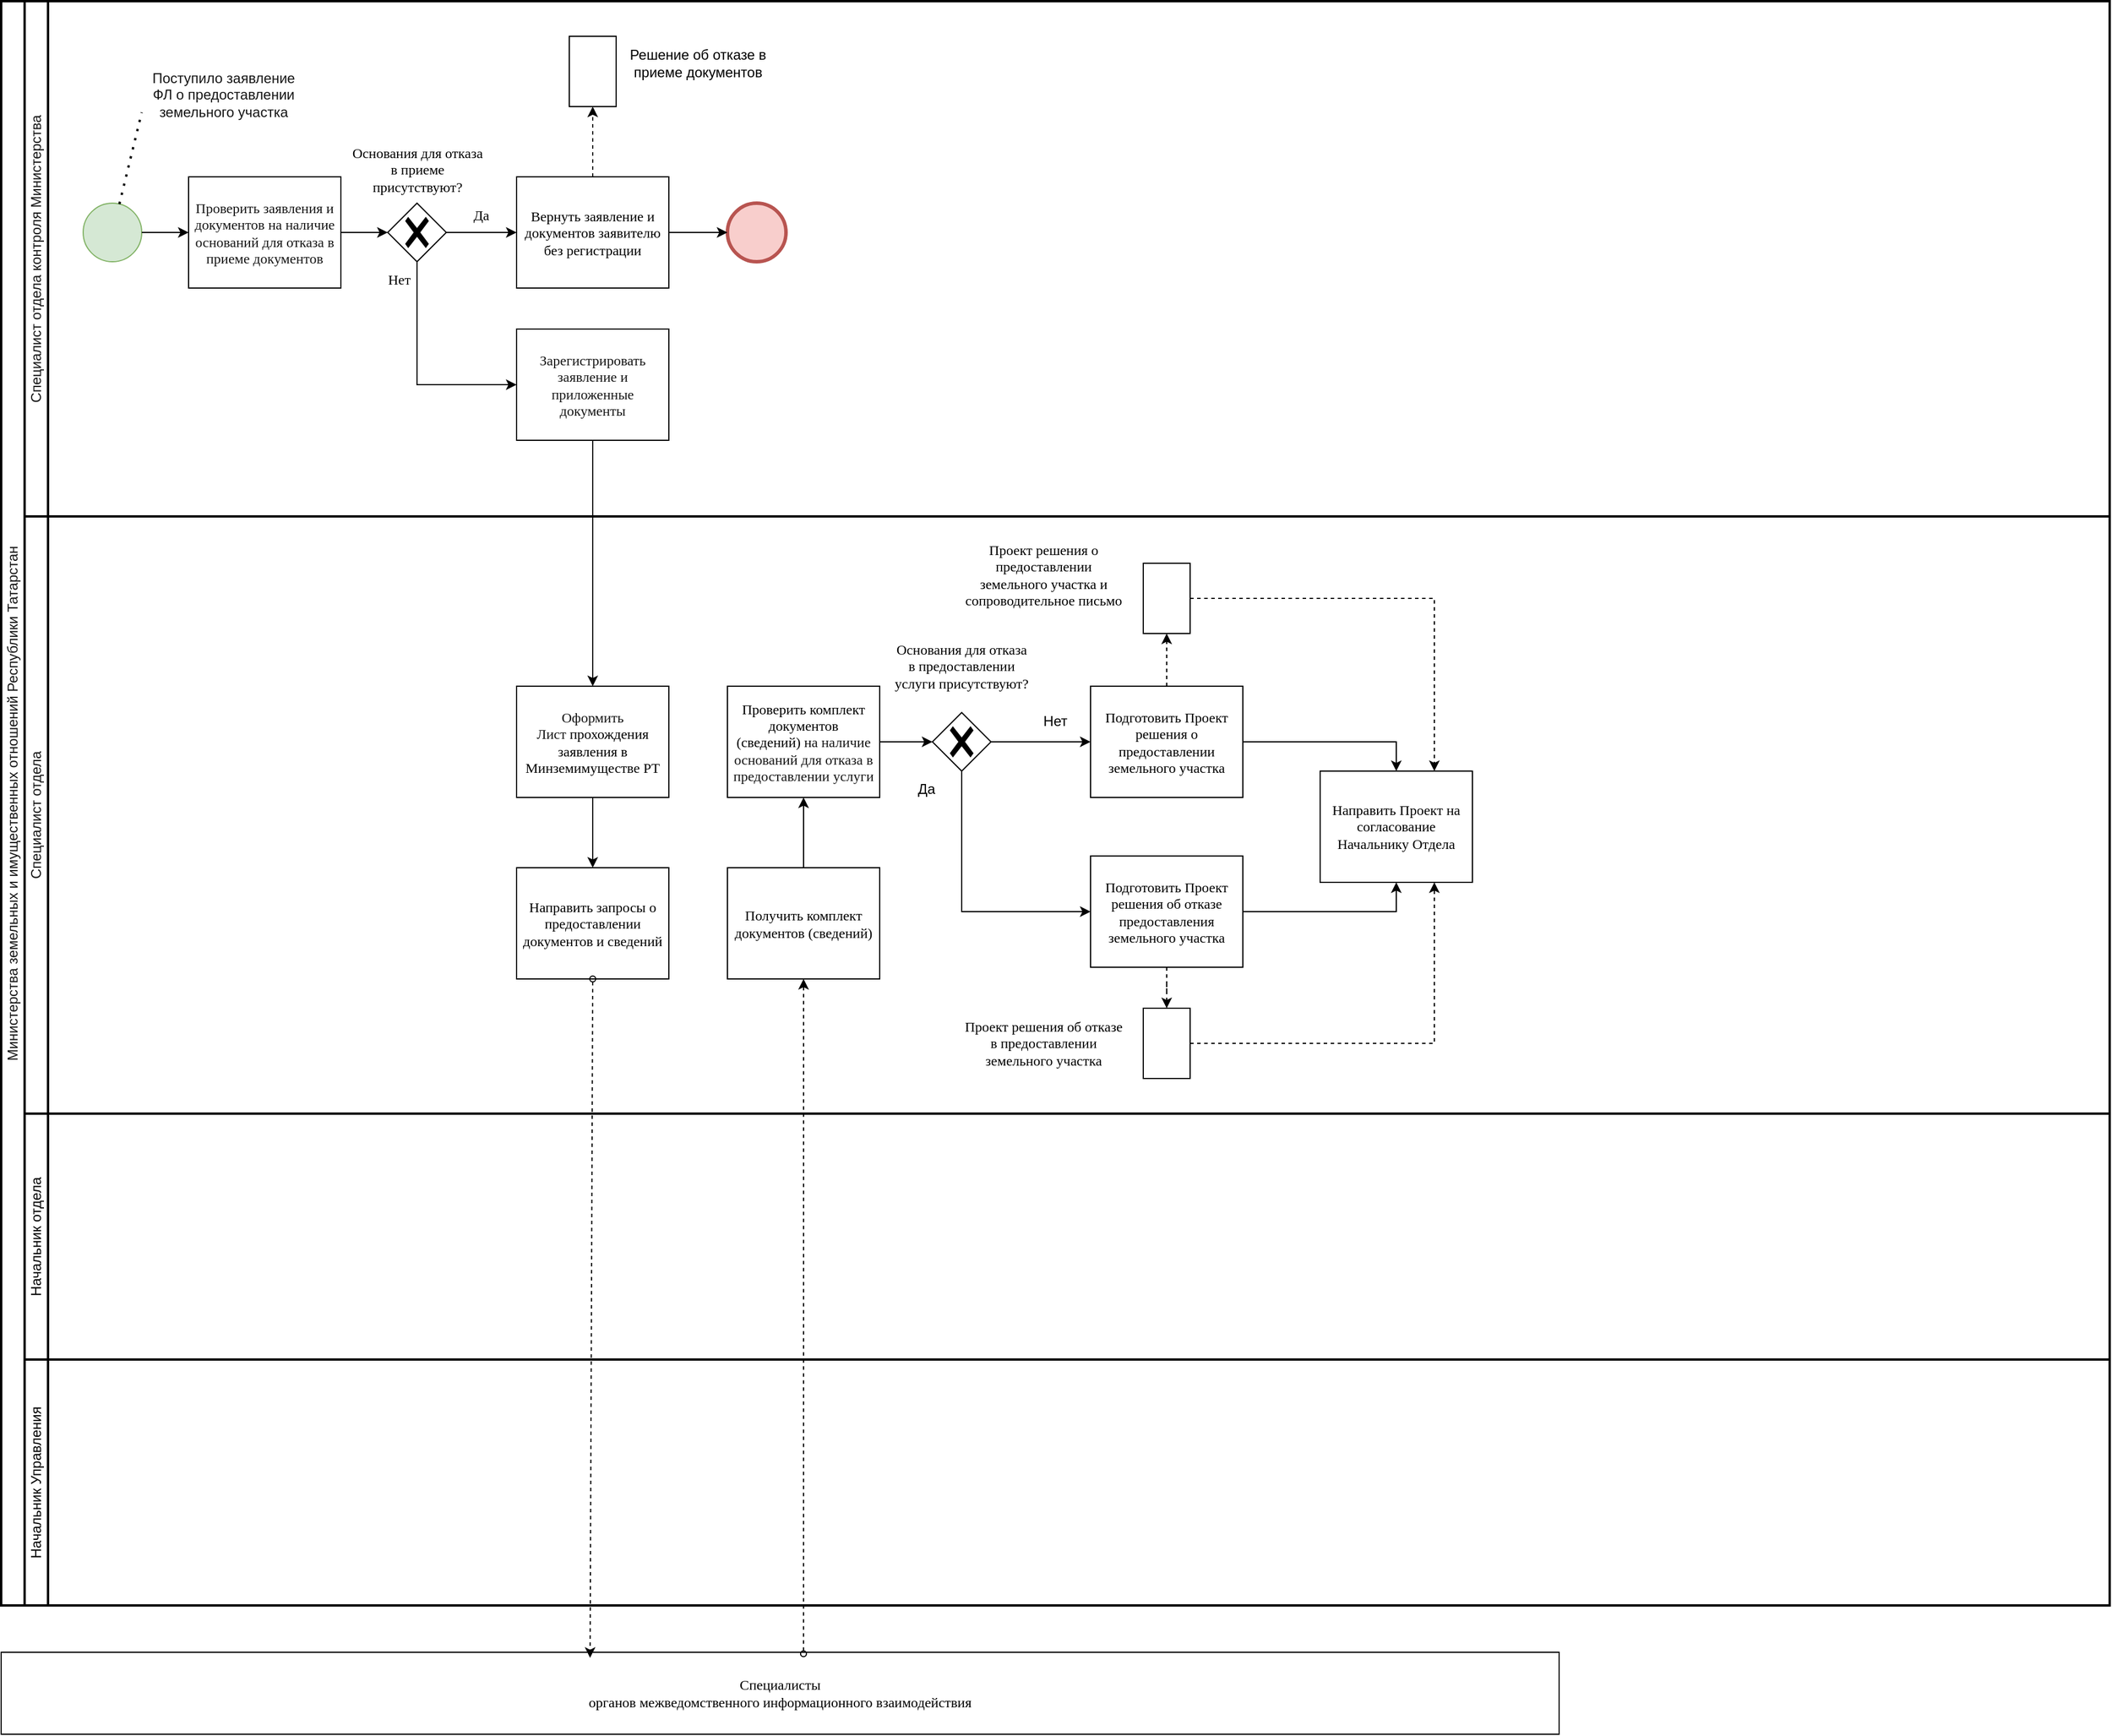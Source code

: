 <mxfile version="26.1.3">
  <diagram id="prtHgNgQTEPvFCAcTncT" name="Page-1">
    <mxGraphModel dx="934" dy="2017" grid="1" gridSize="10" guides="1" tooltips="1" connect="1" arrows="1" fold="1" page="1" pageScale="1" pageWidth="827" pageHeight="1169" math="0" shadow="0">
      <root>
        <mxCell id="0" />
        <mxCell id="1" parent="0" />
        <mxCell id="kLCtcZJA-MnO58HOizXd-3" value="&lt;span style=&quot;color: rgb(22, 22, 22); font-family: Arial, sans-serif; background-color: rgb(255, 255, 255);&quot;&gt;&lt;font&gt;Министерства земельных и имущественных отношений Республики Татарстан&lt;/font&gt;&lt;/span&gt;" style="swimlane;html=1;startSize=20;fontStyle=0;collapsible=0;horizontal=0;swimlaneLine=1;swimlaneFillColor=#ffffff;strokeWidth=2;whiteSpace=wrap;" parent="1" vertex="1">
          <mxGeometry x="50" y="-80" width="1800" height="1370" as="geometry" />
        </mxCell>
        <mxCell id="kLCtcZJA-MnO58HOizXd-1" value="&lt;span style=&quot;color: rgb(22, 22, 22); font-family: Arial, sans-serif; background-color: rgb(255, 255, 255);&quot;&gt;&lt;font&gt;Специалист отдела контроля Министерства&lt;/font&gt;&lt;/span&gt;" style="swimlane;html=1;startSize=20;fontStyle=0;collapsible=0;horizontal=0;swimlaneLine=1;swimlaneFillColor=#ffffff;strokeWidth=2;whiteSpace=wrap;" parent="kLCtcZJA-MnO58HOizXd-3" vertex="1">
          <mxGeometry x="20" width="1780" height="440" as="geometry" />
        </mxCell>
        <mxCell id="kLCtcZJA-MnO58HOizXd-4" value="" style="points=[[0.145,0.145,0],[0.5,0,0],[0.855,0.145,0],[1,0.5,0],[0.855,0.855,0],[0.5,1,0],[0.145,0.855,0],[0,0.5,0]];shape=mxgraph.bpmn.event;html=1;verticalLabelPosition=bottom;labelBackgroundColor=#ffffff;verticalAlign=top;align=center;perimeter=ellipsePerimeter;outlineConnect=0;aspect=fixed;outline=standard;symbol=general;fillColor=#d5e8d4;strokeColor=#82b366;" parent="kLCtcZJA-MnO58HOizXd-1" vertex="1">
          <mxGeometry x="50" y="172.5" width="50" height="50" as="geometry" />
        </mxCell>
        <mxCell id="kLCtcZJA-MnO58HOizXd-7" value="&lt;span style=&quot;color: rgb(22, 22, 22); font-family: Arial, sans-serif; text-align: left; background-color: rgb(255, 255, 255);&quot;&gt;&lt;font&gt;Поступило заявление ФЛ о предоставлении земельного участка&lt;/font&gt;&lt;/span&gt;" style="text;html=1;align=center;verticalAlign=middle;whiteSpace=wrap;rounded=0;" parent="kLCtcZJA-MnO58HOizXd-1" vertex="1">
          <mxGeometry x="100" y="50" width="140" height="60" as="geometry" />
        </mxCell>
        <mxCell id="kLCtcZJA-MnO58HOizXd-8" value="" style="endArrow=none;dashed=1;html=1;dashPattern=1 3;strokeWidth=2;rounded=0;entryX=0;entryY=0.75;entryDx=0;entryDy=0;" parent="kLCtcZJA-MnO58HOizXd-1" source="kLCtcZJA-MnO58HOizXd-4" target="kLCtcZJA-MnO58HOizXd-7" edge="1">
          <mxGeometry width="50" height="50" relative="1" as="geometry">
            <mxPoint x="30" y="100" as="sourcePoint" />
            <mxPoint x="80" y="50" as="targetPoint" />
          </mxGeometry>
        </mxCell>
        <mxCell id="kLCtcZJA-MnO58HOizXd-14" style="edgeStyle=orthogonalEdgeStyle;rounded=0;orthogonalLoop=1;jettySize=auto;html=1;" parent="kLCtcZJA-MnO58HOizXd-1" source="kLCtcZJA-MnO58HOizXd-9" target="kLCtcZJA-MnO58HOizXd-13" edge="1">
          <mxGeometry relative="1" as="geometry" />
        </mxCell>
        <mxCell id="kLCtcZJA-MnO58HOizXd-9" value="&lt;span style=&quot;color: rgb(22, 22, 22); background-color: rgb(255, 255, 255);&quot;&gt;&lt;font face=&quot;Times New Roman&quot; style=&quot;&quot;&gt;Проверить заявления и документов на наличие оснований для отказа в приеме документов&lt;/font&gt;&lt;/span&gt;" style="points=[[0.25,0,0],[0.5,0,0],[0.75,0,0],[1,0.25,0],[1,0.5,0],[1,0.75,0],[0.75,1,0],[0.5,1,0],[0.25,1,0],[0,0.75,0],[0,0.5,0],[0,0.25,0]];shape=mxgraph.bpmn.task2;whiteSpace=wrap;rectStyle=rounded;size=10;html=1;container=1;expand=0;collapsible=0;taskMarker=abstract;" parent="kLCtcZJA-MnO58HOizXd-1" vertex="1">
          <mxGeometry x="140" y="150" width="130" height="95" as="geometry" />
        </mxCell>
        <mxCell id="kLCtcZJA-MnO58HOizXd-10" style="edgeStyle=orthogonalEdgeStyle;rounded=0;orthogonalLoop=1;jettySize=auto;html=1;entryX=0;entryY=0.5;entryDx=0;entryDy=0;entryPerimeter=0;" parent="kLCtcZJA-MnO58HOizXd-1" source="kLCtcZJA-MnO58HOizXd-4" target="kLCtcZJA-MnO58HOizXd-9" edge="1">
          <mxGeometry relative="1" as="geometry" />
        </mxCell>
        <mxCell id="kLCtcZJA-MnO58HOizXd-11" value="&lt;span style=&quot;color: rgb(22, 22, 22); background-color: rgb(255, 255, 255);&quot;&gt;&lt;font face=&quot;Times New Roman&quot; style=&quot;&quot;&gt;Зарегистрировать заявление и приложенные документы&lt;/font&gt;&lt;/span&gt;" style="points=[[0.25,0,0],[0.5,0,0],[0.75,0,0],[1,0.25,0],[1,0.5,0],[1,0.75,0],[0.75,1,0],[0.5,1,0],[0.25,1,0],[0,0.75,0],[0,0.5,0],[0,0.25,0]];shape=mxgraph.bpmn.task2;whiteSpace=wrap;rectStyle=rounded;size=10;html=1;container=1;expand=0;collapsible=0;taskMarker=abstract;" parent="kLCtcZJA-MnO58HOizXd-1" vertex="1">
          <mxGeometry x="420" y="280" width="130" height="95" as="geometry" />
        </mxCell>
        <mxCell id="kLCtcZJA-MnO58HOizXd-13" value="" style="points=[[0.25,0.25,0],[0.5,0,0],[0.75,0.25,0],[1,0.5,0],[0.75,0.75,0],[0.5,1,0],[0.25,0.75,0],[0,0.5,0]];shape=mxgraph.bpmn.gateway2;html=1;verticalLabelPosition=bottom;labelBackgroundColor=#ffffff;verticalAlign=top;align=center;perimeter=rhombusPerimeter;outlineConnect=0;outline=none;symbol=none;gwType=exclusive;" parent="kLCtcZJA-MnO58HOizXd-1" vertex="1">
          <mxGeometry x="310" y="172.5" width="50" height="50" as="geometry" />
        </mxCell>
        <mxCell id="kLCtcZJA-MnO58HOizXd-15" value="&lt;font face=&quot;Times New Roman&quot;&gt;Основания для отказа в приеме присутствуют?&lt;/font&gt;" style="text;html=1;align=center;verticalAlign=middle;whiteSpace=wrap;rounded=0;" parent="kLCtcZJA-MnO58HOizXd-1" vertex="1">
          <mxGeometry x="277.5" y="120" width="115" height="47.5" as="geometry" />
        </mxCell>
        <mxCell id="kLCtcZJA-MnO58HOizXd-17" value="&lt;font face=&quot;Times New Roman&quot;&gt;Нет&lt;/font&gt;" style="text;html=1;align=center;verticalAlign=middle;whiteSpace=wrap;rounded=0;rotation=0;" parent="kLCtcZJA-MnO58HOizXd-1" vertex="1">
          <mxGeometry x="290" y="222.5" width="60" height="30" as="geometry" />
        </mxCell>
        <mxCell id="kLCtcZJA-MnO58HOizXd-20" value="&lt;font face=&quot;Times New Roman&quot;&gt;Да&lt;/font&gt;" style="text;html=1;align=center;verticalAlign=middle;whiteSpace=wrap;rounded=0;" parent="kLCtcZJA-MnO58HOizXd-1" vertex="1">
          <mxGeometry x="360" y="167.5" width="60" height="30" as="geometry" />
        </mxCell>
        <mxCell id="kLCtcZJA-MnO58HOizXd-21" value="&lt;span style=&quot;line-height: 107%;&quot;&gt;&lt;font face=&quot;Times New Roman&quot;&gt;Вернуть заявление и документов заявителю без регистрации&lt;/font&gt;&lt;/span&gt;" style="points=[[0.25,0,0],[0.5,0,0],[0.75,0,0],[1,0.25,0],[1,0.5,0],[1,0.75,0],[0.75,1,0],[0.5,1,0],[0.25,1,0],[0,0.75,0],[0,0.5,0],[0,0.25,0]];shape=mxgraph.bpmn.task2;whiteSpace=wrap;rectStyle=rounded;size=10;html=1;container=1;expand=0;collapsible=0;taskMarker=abstract;" parent="kLCtcZJA-MnO58HOizXd-1" vertex="1">
          <mxGeometry x="420" y="150" width="130" height="95" as="geometry" />
        </mxCell>
        <mxCell id="kLCtcZJA-MnO58HOizXd-23" style="edgeStyle=orthogonalEdgeStyle;rounded=0;orthogonalLoop=1;jettySize=auto;html=1;entryX=0;entryY=0.5;entryDx=0;entryDy=0;entryPerimeter=0;" parent="kLCtcZJA-MnO58HOizXd-1" source="kLCtcZJA-MnO58HOizXd-13" target="kLCtcZJA-MnO58HOizXd-21" edge="1">
          <mxGeometry relative="1" as="geometry" />
        </mxCell>
        <mxCell id="kLCtcZJA-MnO58HOizXd-24" style="edgeStyle=orthogonalEdgeStyle;rounded=0;orthogonalLoop=1;jettySize=auto;html=1;entryX=0;entryY=0.5;entryDx=0;entryDy=0;entryPerimeter=0;" parent="kLCtcZJA-MnO58HOizXd-1" source="kLCtcZJA-MnO58HOizXd-13" target="kLCtcZJA-MnO58HOizXd-11" edge="1">
          <mxGeometry relative="1" as="geometry">
            <Array as="points">
              <mxPoint x="335" y="328" />
            </Array>
          </mxGeometry>
        </mxCell>
        <mxCell id="kLCtcZJA-MnO58HOizXd-25" value="" style="points=[[0.145,0.145,0],[0.5,0,0],[0.855,0.145,0],[1,0.5,0],[0.855,0.855,0],[0.5,1,0],[0.145,0.855,0],[0,0.5,0]];shape=mxgraph.bpmn.event;html=1;verticalLabelPosition=bottom;labelBackgroundColor=#ffffff;verticalAlign=top;align=center;perimeter=ellipsePerimeter;outlineConnect=0;aspect=fixed;outline=end;symbol=terminate2;fillColor=#f8cecc;strokeColor=#b85450;" parent="kLCtcZJA-MnO58HOizXd-1" vertex="1">
          <mxGeometry x="600" y="172.5" width="50" height="50" as="geometry" />
        </mxCell>
        <mxCell id="kLCtcZJA-MnO58HOizXd-26" style="edgeStyle=orthogonalEdgeStyle;rounded=0;orthogonalLoop=1;jettySize=auto;html=1;entryX=0;entryY=0.5;entryDx=0;entryDy=0;entryPerimeter=0;" parent="kLCtcZJA-MnO58HOizXd-1" source="kLCtcZJA-MnO58HOizXd-21" target="kLCtcZJA-MnO58HOizXd-25" edge="1">
          <mxGeometry relative="1" as="geometry" />
        </mxCell>
        <mxCell id="kLCtcZJA-MnO58HOizXd-27" value="" style="shape=mxgraph.bpmn.data2;labelPosition=center;verticalLabelPosition=bottom;align=center;verticalAlign=top;size=15;html=1;" parent="kLCtcZJA-MnO58HOizXd-1" vertex="1">
          <mxGeometry x="465" y="30" width="40" height="60" as="geometry" />
        </mxCell>
        <mxCell id="kLCtcZJA-MnO58HOizXd-28" style="edgeStyle=orthogonalEdgeStyle;rounded=0;orthogonalLoop=1;jettySize=auto;html=1;entryX=0.5;entryY=1;entryDx=0;entryDy=0;entryPerimeter=0;dashed=1;" parent="kLCtcZJA-MnO58HOizXd-1" source="kLCtcZJA-MnO58HOizXd-21" target="kLCtcZJA-MnO58HOizXd-27" edge="1">
          <mxGeometry relative="1" as="geometry" />
        </mxCell>
        <mxCell id="kLCtcZJA-MnO58HOizXd-29" value="&lt;span style=&quot;line-height: 107%; font-family: Calibri, sans-serif;&quot;&gt;&lt;font&gt;Решение об отказе в приеме документов&lt;/font&gt;&lt;/span&gt;" style="text;html=1;align=center;verticalAlign=middle;whiteSpace=wrap;rounded=0;" parent="kLCtcZJA-MnO58HOizXd-1" vertex="1">
          <mxGeometry x="505" y="30" width="140" height="45" as="geometry" />
        </mxCell>
        <mxCell id="kLCtcZJA-MnO58HOizXd-2" value="&lt;span style=&quot;color: rgb(22, 22, 22); font-family: Arial, sans-serif; background-color: rgb(255, 255, 255);&quot;&gt;&lt;font&gt;Специалист отдела&lt;/font&gt;&lt;/span&gt;" style="swimlane;html=1;startSize=20;fontStyle=0;collapsible=0;horizontal=0;swimlaneLine=1;swimlaneFillColor=#ffffff;strokeWidth=2;whiteSpace=wrap;" parent="kLCtcZJA-MnO58HOizXd-3" vertex="1">
          <mxGeometry x="20" y="440" width="1780" height="510" as="geometry" />
        </mxCell>
        <mxCell id="kLCtcZJA-MnO58HOizXd-31" value="&lt;font face=&quot;Times New Roman&quot;&gt;&lt;span style=&quot;background-color: rgb(255, 255, 255);&quot;&gt;&lt;font color=&quot;#161616&quot;&gt;Оформить Лист&amp;nbsp;&lt;/font&gt;&lt;/span&gt;&lt;span style=&quot;line-height: 107%;&quot;&gt;прохождения заявления в Минземимуществе РТ&lt;/span&gt;&lt;/font&gt;" style="points=[[0.25,0,0],[0.5,0,0],[0.75,0,0],[1,0.25,0],[1,0.5,0],[1,0.75,0],[0.75,1,0],[0.5,1,0],[0.25,1,0],[0,0.75,0],[0,0.5,0],[0,0.25,0]];shape=mxgraph.bpmn.task2;whiteSpace=wrap;rectStyle=rounded;size=10;html=1;container=1;expand=0;collapsible=0;taskMarker=abstract;" parent="kLCtcZJA-MnO58HOizXd-2" vertex="1">
          <mxGeometry x="420" y="145" width="130" height="95" as="geometry" />
        </mxCell>
        <mxCell id="kLCtcZJA-MnO58HOizXd-33" value="&lt;span style=&quot;line-height: 107%;&quot;&gt;&lt;font face=&quot;Times New Roman&quot;&gt;Направить запросы о предоставлении документов и сведений&lt;/font&gt;&lt;/span&gt;" style="points=[[0.25,0,0],[0.5,0,0],[0.75,0,0],[1,0.25,0],[1,0.5,0],[1,0.75,0],[0.75,1,0],[0.5,1,0],[0.25,1,0],[0,0.75,0],[0,0.5,0],[0,0.25,0]];shape=mxgraph.bpmn.task2;whiteSpace=wrap;rectStyle=rounded;size=10;html=1;container=1;expand=0;collapsible=0;taskMarker=abstract;" parent="kLCtcZJA-MnO58HOizXd-2" vertex="1">
          <mxGeometry x="420" y="300" width="130" height="95" as="geometry" />
        </mxCell>
        <mxCell id="kLCtcZJA-MnO58HOizXd-34" style="edgeStyle=orthogonalEdgeStyle;rounded=0;orthogonalLoop=1;jettySize=auto;html=1;entryX=0.5;entryY=0;entryDx=0;entryDy=0;entryPerimeter=0;" parent="kLCtcZJA-MnO58HOizXd-2" source="kLCtcZJA-MnO58HOizXd-31" target="kLCtcZJA-MnO58HOizXd-33" edge="1">
          <mxGeometry relative="1" as="geometry" />
        </mxCell>
        <mxCell id="kLCtcZJA-MnO58HOizXd-39" value="&lt;span style=&quot;line-height: 107%;&quot;&gt;&lt;font face=&quot;Times New Roman&quot;&gt;Получить комплект документов (сведений)&lt;/font&gt;&lt;/span&gt;" style="points=[[0.25,0,0],[0.5,0,0],[0.75,0,0],[1,0.25,0],[1,0.5,0],[1,0.75,0],[0.75,1,0],[0.5,1,0],[0.25,1,0],[0,0.75,0],[0,0.5,0],[0,0.25,0]];shape=mxgraph.bpmn.task2;whiteSpace=wrap;rectStyle=rounded;size=10;html=1;container=1;expand=0;collapsible=0;taskMarker=abstract;" parent="kLCtcZJA-MnO58HOizXd-2" vertex="1">
          <mxGeometry x="600" y="300" width="130" height="95" as="geometry" />
        </mxCell>
        <mxCell id="kLCtcZJA-MnO58HOizXd-43" value="&lt;span style=&quot;line-height: 107%;&quot;&gt;&lt;font face=&quot;Times New Roman&quot;&gt;Проверить комплект документов (сведений)&amp;nbsp;&lt;/font&gt;&lt;/span&gt;&lt;span style=&quot;color: rgb(22, 22, 22); font-family: &amp;quot;Times New Roman&amp;quot;; background-color: rgb(255, 255, 255);&quot;&gt;на наличие оснований для отказа в предоставлении услуги&lt;/span&gt;" style="points=[[0.25,0,0],[0.5,0,0],[0.75,0,0],[1,0.25,0],[1,0.5,0],[1,0.75,0],[0.75,1,0],[0.5,1,0],[0.25,1,0],[0,0.75,0],[0,0.5,0],[0,0.25,0]];shape=mxgraph.bpmn.task2;whiteSpace=wrap;rectStyle=rounded;size=10;html=1;container=1;expand=0;collapsible=0;taskMarker=abstract;" parent="kLCtcZJA-MnO58HOizXd-2" vertex="1">
          <mxGeometry x="600" y="145" width="130" height="95" as="geometry" />
        </mxCell>
        <mxCell id="kLCtcZJA-MnO58HOizXd-44" style="edgeStyle=orthogonalEdgeStyle;rounded=0;orthogonalLoop=1;jettySize=auto;html=1;entryX=0.5;entryY=1;entryDx=0;entryDy=0;entryPerimeter=0;" parent="kLCtcZJA-MnO58HOizXd-2" source="kLCtcZJA-MnO58HOizXd-39" target="kLCtcZJA-MnO58HOizXd-43" edge="1">
          <mxGeometry relative="1" as="geometry" />
        </mxCell>
        <mxCell id="j_5O-uv8FhCoR-RIhAOP-11" value="" style="points=[[0.25,0.25,0],[0.5,0,0],[0.75,0.25,0],[1,0.5,0],[0.75,0.75,0],[0.5,1,0],[0.25,0.75,0],[0,0.5,0]];shape=mxgraph.bpmn.gateway2;html=1;verticalLabelPosition=bottom;labelBackgroundColor=#ffffff;verticalAlign=top;align=center;perimeter=rhombusPerimeter;outlineConnect=0;outline=none;symbol=none;gwType=exclusive;" vertex="1" parent="kLCtcZJA-MnO58HOizXd-2">
          <mxGeometry x="775" y="167.5" width="50" height="50" as="geometry" />
        </mxCell>
        <mxCell id="j_5O-uv8FhCoR-RIhAOP-12" style="edgeStyle=orthogonalEdgeStyle;rounded=0;orthogonalLoop=1;jettySize=auto;html=1;entryX=0;entryY=0.5;entryDx=0;entryDy=0;entryPerimeter=0;" edge="1" parent="kLCtcZJA-MnO58HOizXd-2" source="kLCtcZJA-MnO58HOizXd-43" target="j_5O-uv8FhCoR-RIhAOP-11">
          <mxGeometry relative="1" as="geometry" />
        </mxCell>
        <mxCell id="j_5O-uv8FhCoR-RIhAOP-8" value="&lt;span style=&quot;line-height: 107%;&quot;&gt;&lt;font face=&quot;Times New Roman&quot;&gt;Основания для отказа&lt;br&gt;в предоставлении услуги присутствуют?&lt;/font&gt;&lt;/span&gt;" style="text;html=1;align=center;verticalAlign=middle;whiteSpace=wrap;rounded=0;" vertex="1" parent="kLCtcZJA-MnO58HOizXd-2">
          <mxGeometry x="740" y="95" width="120" height="65" as="geometry" />
        </mxCell>
        <mxCell id="j_5O-uv8FhCoR-RIhAOP-13" value="&lt;span style=&quot;line-height: 107%;&quot;&gt;&lt;font face=&quot;Times New Roman&quot;&gt;Подготовить Проект решения о предоставлении земельного участка&lt;/font&gt;&lt;/span&gt;" style="points=[[0.25,0,0],[0.5,0,0],[0.75,0,0],[1,0.25,0],[1,0.5,0],[1,0.75,0],[0.75,1,0],[0.5,1,0],[0.25,1,0],[0,0.75,0],[0,0.5,0],[0,0.25,0]];shape=mxgraph.bpmn.task2;whiteSpace=wrap;rectStyle=rounded;size=10;html=1;container=1;expand=0;collapsible=0;taskMarker=abstract;" vertex="1" parent="kLCtcZJA-MnO58HOizXd-2">
          <mxGeometry x="910" y="145" width="130" height="95" as="geometry" />
        </mxCell>
        <mxCell id="j_5O-uv8FhCoR-RIhAOP-15" value="Нет" style="text;html=1;align=center;verticalAlign=middle;whiteSpace=wrap;rounded=0;" vertex="1" parent="kLCtcZJA-MnO58HOizXd-2">
          <mxGeometry x="850" y="160" width="60" height="30" as="geometry" />
        </mxCell>
        <mxCell id="j_5O-uv8FhCoR-RIhAOP-17" style="edgeStyle=orthogonalEdgeStyle;rounded=0;orthogonalLoop=1;jettySize=auto;html=1;entryX=0;entryY=0.5;entryDx=0;entryDy=0;entryPerimeter=0;" edge="1" parent="kLCtcZJA-MnO58HOizXd-2" source="j_5O-uv8FhCoR-RIhAOP-11" target="j_5O-uv8FhCoR-RIhAOP-13">
          <mxGeometry relative="1" as="geometry" />
        </mxCell>
        <mxCell id="j_5O-uv8FhCoR-RIhAOP-18" value="Да" style="text;html=1;align=center;verticalAlign=middle;whiteSpace=wrap;rounded=0;" vertex="1" parent="kLCtcZJA-MnO58HOizXd-2">
          <mxGeometry x="740" y="217.5" width="60" height="30" as="geometry" />
        </mxCell>
        <mxCell id="j_5O-uv8FhCoR-RIhAOP-19" value="&lt;span style=&quot;font-family: &amp;quot;Times New Roman&amp;quot;;&quot;&gt;Подготовить Проект решения об отказе предоставления земельного участка&lt;/span&gt;" style="points=[[0.25,0,0],[0.5,0,0],[0.75,0,0],[1,0.25,0],[1,0.5,0],[1,0.75,0],[0.75,1,0],[0.5,1,0],[0.25,1,0],[0,0.75,0],[0,0.5,0],[0,0.25,0]];shape=mxgraph.bpmn.task2;whiteSpace=wrap;rectStyle=rounded;size=10;html=1;container=1;expand=0;collapsible=0;taskMarker=abstract;" vertex="1" parent="kLCtcZJA-MnO58HOizXd-2">
          <mxGeometry x="910" y="290" width="130" height="95" as="geometry" />
        </mxCell>
        <mxCell id="j_5O-uv8FhCoR-RIhAOP-20" style="rounded=0;orthogonalLoop=1;jettySize=auto;html=1;entryX=0;entryY=0.5;entryDx=0;entryDy=0;entryPerimeter=0;edgeStyle=orthogonalEdgeStyle;" edge="1" parent="kLCtcZJA-MnO58HOizXd-2" source="j_5O-uv8FhCoR-RIhAOP-11" target="j_5O-uv8FhCoR-RIhAOP-19">
          <mxGeometry relative="1" as="geometry">
            <Array as="points">
              <mxPoint x="800" y="338" />
            </Array>
          </mxGeometry>
        </mxCell>
        <mxCell id="j_5O-uv8FhCoR-RIhAOP-21" value="" style="shape=mxgraph.bpmn.data2;labelPosition=center;verticalLabelPosition=bottom;align=center;verticalAlign=top;size=15;html=1;bpmnTransferType=none;isCollection=1;" vertex="1" parent="kLCtcZJA-MnO58HOizXd-2">
          <mxGeometry x="955" y="40" width="40" height="60" as="geometry" />
        </mxCell>
        <mxCell id="j_5O-uv8FhCoR-RIhAOP-23" value="&lt;font face=&quot;Times New Roman&quot;&gt;Проект решения&amp;nbsp;&lt;/font&gt;&lt;span style=&quot;font-family: &amp;quot;Times New Roman&amp;quot;;&quot;&gt;о предоставлении земельного участка и сопроводительное письмо&lt;/span&gt;" style="text;html=1;align=center;verticalAlign=middle;whiteSpace=wrap;rounded=0;" vertex="1" parent="kLCtcZJA-MnO58HOizXd-2">
          <mxGeometry x="800" y="20" width="140" height="60" as="geometry" />
        </mxCell>
        <mxCell id="j_5O-uv8FhCoR-RIhAOP-25" value="&lt;span style=&quot;line-height: 107%;&quot;&gt;&lt;font face=&quot;Times New Roman&quot;&gt;Направить Проект на согласование Начальнику Отдела&lt;/font&gt;&lt;/span&gt;" style="points=[[0.25,0,0],[0.5,0,0],[0.75,0,0],[1,0.25,0],[1,0.5,0],[1,0.75,0],[0.75,1,0],[0.5,1,0],[0.25,1,0],[0,0.75,0],[0,0.5,0],[0,0.25,0]];shape=mxgraph.bpmn.task2;whiteSpace=wrap;rectStyle=rounded;size=10;html=1;container=1;expand=0;collapsible=0;taskMarker=abstract;" vertex="1" parent="kLCtcZJA-MnO58HOizXd-2">
          <mxGeometry x="1106" y="217.5" width="130" height="95" as="geometry" />
        </mxCell>
        <mxCell id="j_5O-uv8FhCoR-RIhAOP-26" style="edgeStyle=orthogonalEdgeStyle;rounded=0;orthogonalLoop=1;jettySize=auto;html=1;entryX=0.5;entryY=1;entryDx=0;entryDy=0;entryPerimeter=0;" edge="1" parent="kLCtcZJA-MnO58HOizXd-2" source="j_5O-uv8FhCoR-RIhAOP-19" target="j_5O-uv8FhCoR-RIhAOP-25">
          <mxGeometry relative="1" as="geometry" />
        </mxCell>
        <mxCell id="j_5O-uv8FhCoR-RIhAOP-27" style="edgeStyle=orthogonalEdgeStyle;rounded=0;orthogonalLoop=1;jettySize=auto;html=1;entryX=0.5;entryY=0;entryDx=0;entryDy=0;entryPerimeter=0;" edge="1" parent="kLCtcZJA-MnO58HOizXd-2" source="j_5O-uv8FhCoR-RIhAOP-13" target="j_5O-uv8FhCoR-RIhAOP-25">
          <mxGeometry relative="1" as="geometry" />
        </mxCell>
        <mxCell id="j_5O-uv8FhCoR-RIhAOP-28" style="edgeStyle=orthogonalEdgeStyle;rounded=0;orthogonalLoop=1;jettySize=auto;html=1;entryX=0.75;entryY=0;entryDx=0;entryDy=0;entryPerimeter=0;dashed=1;" edge="1" parent="kLCtcZJA-MnO58HOizXd-2" source="j_5O-uv8FhCoR-RIhAOP-21" target="j_5O-uv8FhCoR-RIhAOP-25">
          <mxGeometry relative="1" as="geometry" />
        </mxCell>
        <mxCell id="j_5O-uv8FhCoR-RIhAOP-29" style="edgeStyle=orthogonalEdgeStyle;rounded=0;orthogonalLoop=1;jettySize=auto;html=1;entryX=0.5;entryY=1;entryDx=0;entryDy=0;entryPerimeter=0;dashed=1;" edge="1" parent="kLCtcZJA-MnO58HOizXd-2" source="j_5O-uv8FhCoR-RIhAOP-13" target="j_5O-uv8FhCoR-RIhAOP-21">
          <mxGeometry relative="1" as="geometry" />
        </mxCell>
        <mxCell id="j_5O-uv8FhCoR-RIhAOP-30" value="" style="shape=mxgraph.bpmn.data2;labelPosition=center;verticalLabelPosition=bottom;align=center;verticalAlign=top;size=15;html=1;" vertex="1" parent="kLCtcZJA-MnO58HOizXd-2">
          <mxGeometry x="955" y="420" width="40" height="60" as="geometry" />
        </mxCell>
        <mxCell id="j_5O-uv8FhCoR-RIhAOP-31" style="edgeStyle=orthogonalEdgeStyle;rounded=0;orthogonalLoop=1;jettySize=auto;html=1;entryX=0.5;entryY=0;entryDx=0;entryDy=0;entryPerimeter=0;dashed=1;" edge="1" parent="kLCtcZJA-MnO58HOizXd-2" source="j_5O-uv8FhCoR-RIhAOP-19" target="j_5O-uv8FhCoR-RIhAOP-30">
          <mxGeometry relative="1" as="geometry" />
        </mxCell>
        <mxCell id="j_5O-uv8FhCoR-RIhAOP-32" style="edgeStyle=orthogonalEdgeStyle;rounded=0;orthogonalLoop=1;jettySize=auto;html=1;entryX=0.75;entryY=1;entryDx=0;entryDy=0;entryPerimeter=0;dashed=1;" edge="1" parent="kLCtcZJA-MnO58HOizXd-2" source="j_5O-uv8FhCoR-RIhAOP-30" target="j_5O-uv8FhCoR-RIhAOP-25">
          <mxGeometry relative="1" as="geometry" />
        </mxCell>
        <mxCell id="j_5O-uv8FhCoR-RIhAOP-33" value="&lt;font face=&quot;Times New Roman&quot;&gt;Проект решения&amp;nbsp;&lt;/font&gt;&lt;span style=&quot;font-family: &amp;quot;Times New Roman&amp;quot;;&quot;&gt;об отказе в предоставлении земельного участка&lt;/span&gt;" style="text;html=1;align=center;verticalAlign=middle;whiteSpace=wrap;rounded=0;" vertex="1" parent="kLCtcZJA-MnO58HOizXd-2">
          <mxGeometry x="800" y="420" width="140" height="60" as="geometry" />
        </mxCell>
        <mxCell id="kLCtcZJA-MnO58HOizXd-32" style="edgeStyle=orthogonalEdgeStyle;rounded=0;orthogonalLoop=1;jettySize=auto;html=1;" parent="kLCtcZJA-MnO58HOizXd-3" source="kLCtcZJA-MnO58HOizXd-11" target="kLCtcZJA-MnO58HOizXd-31" edge="1">
          <mxGeometry relative="1" as="geometry" />
        </mxCell>
        <mxCell id="j_5O-uv8FhCoR-RIhAOP-34" value="Начальник отдела" style="swimlane;html=1;startSize=20;fontStyle=0;collapsible=0;horizontal=0;swimlaneLine=1;swimlaneFillColor=#ffffff;strokeWidth=2;whiteSpace=wrap;" vertex="1" parent="kLCtcZJA-MnO58HOizXd-3">
          <mxGeometry x="20" y="950" width="1780" height="210" as="geometry" />
        </mxCell>
        <mxCell id="j_5O-uv8FhCoR-RIhAOP-35" value="Начальник Управления" style="swimlane;html=1;startSize=20;fontStyle=0;collapsible=0;horizontal=0;swimlaneLine=1;swimlaneFillColor=#ffffff;strokeWidth=2;whiteSpace=wrap;" vertex="1" parent="kLCtcZJA-MnO58HOizXd-3">
          <mxGeometry x="20" y="1160" width="1780" height="210" as="geometry" />
        </mxCell>
        <mxCell id="kLCtcZJA-MnO58HOizXd-36" value="&lt;span style=&quot;line-height: 107%;&quot;&gt;&lt;font face=&quot;Times New Roman&quot;&gt;Специалисты&lt;br/&gt;органов межведомственного информационного взаимодействия&lt;/font&gt;&lt;/span&gt;" style="rounded=0;whiteSpace=wrap;html=1;" parent="1" vertex="1">
          <mxGeometry x="50" y="1330" width="1330" height="70" as="geometry" />
        </mxCell>
        <mxCell id="kLCtcZJA-MnO58HOizXd-38" style="rounded=0;orthogonalLoop=1;jettySize=auto;html=1;entryX=0.378;entryY=0.068;entryDx=0;entryDy=0;entryPerimeter=0;dashed=1;startArrow=oval;startFill=0;startSize=5;exitX=0.5;exitY=1;exitDx=0;exitDy=0;exitPerimeter=0;" parent="1" source="kLCtcZJA-MnO58HOizXd-33" target="kLCtcZJA-MnO58HOizXd-36" edge="1">
          <mxGeometry relative="1" as="geometry" />
        </mxCell>
        <mxCell id="kLCtcZJA-MnO58HOizXd-40" style="rounded=0;orthogonalLoop=1;jettySize=auto;html=1;entryX=0.5;entryY=1;entryDx=0;entryDy=0;entryPerimeter=0;dashed=1;startArrow=oval;startFill=0;startSize=5;exitX=0.515;exitY=0.018;exitDx=0;exitDy=0;exitPerimeter=0;" parent="1" source="kLCtcZJA-MnO58HOizXd-36" target="kLCtcZJA-MnO58HOizXd-39" edge="1">
          <mxGeometry relative="1" as="geometry">
            <mxPoint x="565" y="655" as="sourcePoint" />
            <mxPoint x="564" y="750" as="targetPoint" />
          </mxGeometry>
        </mxCell>
      </root>
    </mxGraphModel>
  </diagram>
</mxfile>
